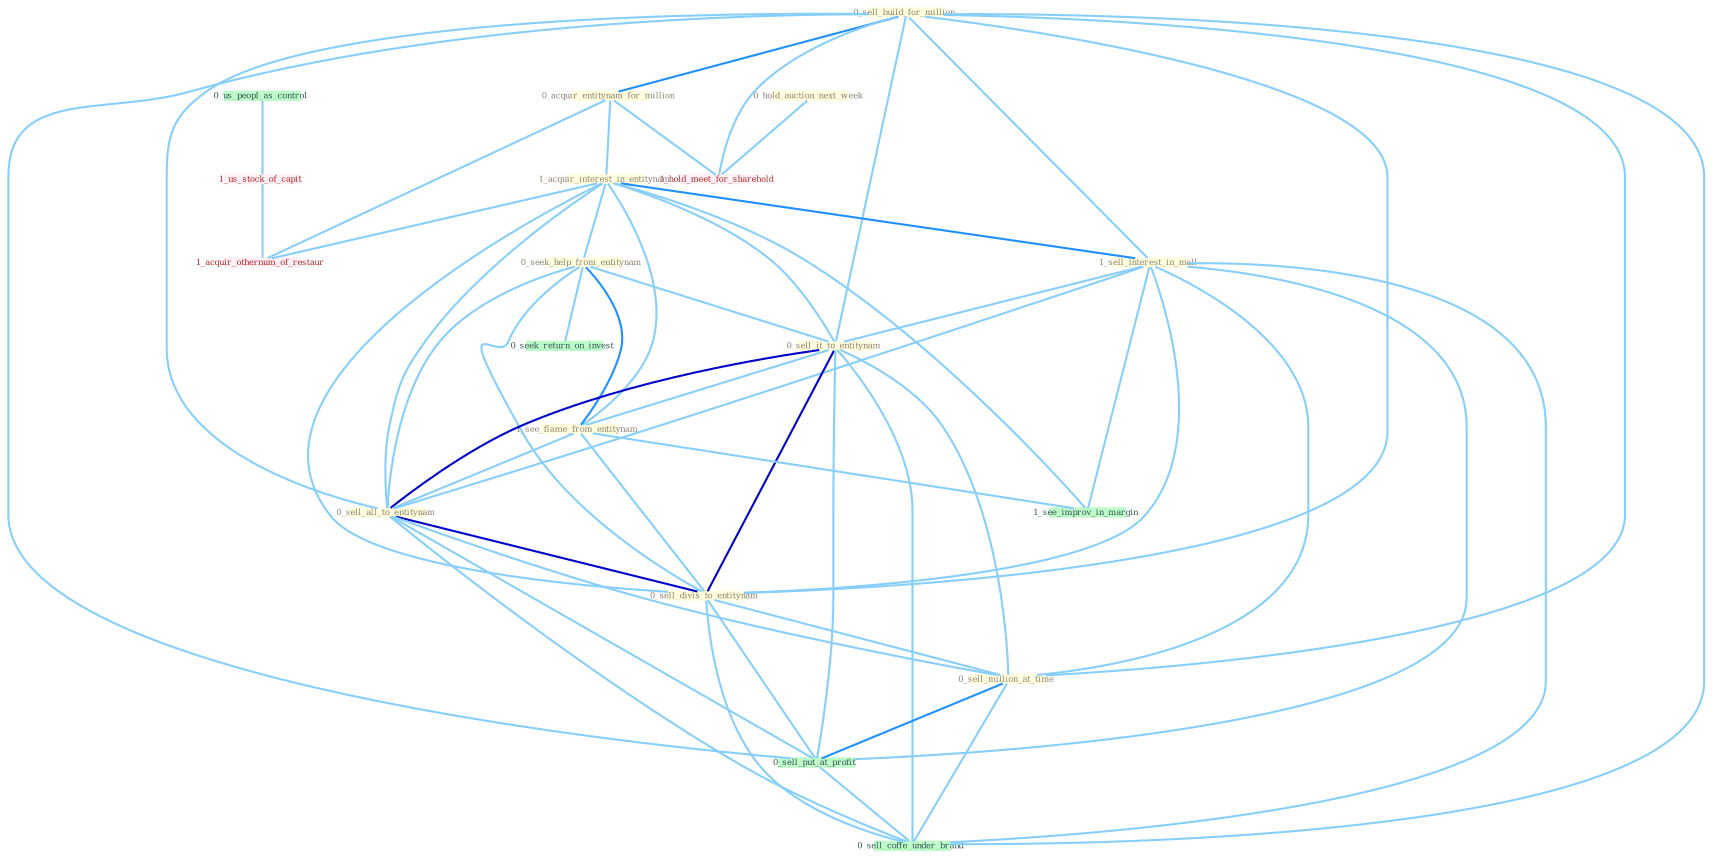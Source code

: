 Graph G{ 
    node
    [shape=polygon,style=filled,width=.5,height=.06,color="#BDFCC9",fixedsize=true,fontsize=4,
    fontcolor="#2f4f4f"];
    {node
    [color="#ffffe0", fontcolor="#8b7d6b"] "0_sell_build_for_million " "0_acquir_entitynam_for_million " "1_acquir_interest_in_entitynam " "1_sell_interest_in_mall " "0_seek_help_from_entitynam " "0_sell_it_to_entitynam " "1_see_flame_from_entitynam " "0_sell_all_to_entitynam " "0_hold_auction_next_week " "0_sell_divis_to_entitynam " "0_sell_million_at_time "}
{node [color="#fff0f5", fontcolor="#b22222"] "1_us_stock_of_capit " "1_hold_meet_for_sharehold " "1_acquir_othernum_of_restaur "}
edge [color="#B0E2FF"];

	"0_sell_build_for_million " -- "0_acquir_entitynam_for_million " [w="2", color="#1e90ff" , len=0.8];
	"0_sell_build_for_million " -- "1_sell_interest_in_mall " [w="1", color="#87cefa" ];
	"0_sell_build_for_million " -- "0_sell_it_to_entitynam " [w="1", color="#87cefa" ];
	"0_sell_build_for_million " -- "0_sell_all_to_entitynam " [w="1", color="#87cefa" ];
	"0_sell_build_for_million " -- "0_sell_divis_to_entitynam " [w="1", color="#87cefa" ];
	"0_sell_build_for_million " -- "0_sell_million_at_time " [w="1", color="#87cefa" ];
	"0_sell_build_for_million " -- "0_sell_put_at_profit " [w="1", color="#87cefa" ];
	"0_sell_build_for_million " -- "0_sell_coffe_under_brand " [w="1", color="#87cefa" ];
	"0_sell_build_for_million " -- "1_hold_meet_for_sharehold " [w="1", color="#87cefa" ];
	"0_acquir_entitynam_for_million " -- "1_acquir_interest_in_entitynam " [w="1", color="#87cefa" ];
	"0_acquir_entitynam_for_million " -- "1_hold_meet_for_sharehold " [w="1", color="#87cefa" ];
	"0_acquir_entitynam_for_million " -- "1_acquir_othernum_of_restaur " [w="1", color="#87cefa" ];
	"1_acquir_interest_in_entitynam " -- "1_sell_interest_in_mall " [w="2", color="#1e90ff" , len=0.8];
	"1_acquir_interest_in_entitynam " -- "0_seek_help_from_entitynam " [w="1", color="#87cefa" ];
	"1_acquir_interest_in_entitynam " -- "0_sell_it_to_entitynam " [w="1", color="#87cefa" ];
	"1_acquir_interest_in_entitynam " -- "1_see_flame_from_entitynam " [w="1", color="#87cefa" ];
	"1_acquir_interest_in_entitynam " -- "0_sell_all_to_entitynam " [w="1", color="#87cefa" ];
	"1_acquir_interest_in_entitynam " -- "0_sell_divis_to_entitynam " [w="1", color="#87cefa" ];
	"1_acquir_interest_in_entitynam " -- "1_see_improv_in_margin " [w="1", color="#87cefa" ];
	"1_acquir_interest_in_entitynam " -- "1_acquir_othernum_of_restaur " [w="1", color="#87cefa" ];
	"1_sell_interest_in_mall " -- "0_sell_it_to_entitynam " [w="1", color="#87cefa" ];
	"1_sell_interest_in_mall " -- "0_sell_all_to_entitynam " [w="1", color="#87cefa" ];
	"1_sell_interest_in_mall " -- "0_sell_divis_to_entitynam " [w="1", color="#87cefa" ];
	"1_sell_interest_in_mall " -- "0_sell_million_at_time " [w="1", color="#87cefa" ];
	"1_sell_interest_in_mall " -- "0_sell_put_at_profit " [w="1", color="#87cefa" ];
	"1_sell_interest_in_mall " -- "1_see_improv_in_margin " [w="1", color="#87cefa" ];
	"1_sell_interest_in_mall " -- "0_sell_coffe_under_brand " [w="1", color="#87cefa" ];
	"0_seek_help_from_entitynam " -- "0_sell_it_to_entitynam " [w="1", color="#87cefa" ];
	"0_seek_help_from_entitynam " -- "1_see_flame_from_entitynam " [w="2", color="#1e90ff" , len=0.8];
	"0_seek_help_from_entitynam " -- "0_sell_all_to_entitynam " [w="1", color="#87cefa" ];
	"0_seek_help_from_entitynam " -- "0_sell_divis_to_entitynam " [w="1", color="#87cefa" ];
	"0_seek_help_from_entitynam " -- "0_seek_return_on_invest " [w="1", color="#87cefa" ];
	"0_sell_it_to_entitynam " -- "1_see_flame_from_entitynam " [w="1", color="#87cefa" ];
	"0_sell_it_to_entitynam " -- "0_sell_all_to_entitynam " [w="3", color="#0000cd" , len=0.6];
	"0_sell_it_to_entitynam " -- "0_sell_divis_to_entitynam " [w="3", color="#0000cd" , len=0.6];
	"0_sell_it_to_entitynam " -- "0_sell_million_at_time " [w="1", color="#87cefa" ];
	"0_sell_it_to_entitynam " -- "0_sell_put_at_profit " [w="1", color="#87cefa" ];
	"0_sell_it_to_entitynam " -- "0_sell_coffe_under_brand " [w="1", color="#87cefa" ];
	"1_see_flame_from_entitynam " -- "0_sell_all_to_entitynam " [w="1", color="#87cefa" ];
	"1_see_flame_from_entitynam " -- "0_sell_divis_to_entitynam " [w="1", color="#87cefa" ];
	"1_see_flame_from_entitynam " -- "1_see_improv_in_margin " [w="1", color="#87cefa" ];
	"0_sell_all_to_entitynam " -- "0_sell_divis_to_entitynam " [w="3", color="#0000cd" , len=0.6];
	"0_sell_all_to_entitynam " -- "0_sell_million_at_time " [w="1", color="#87cefa" ];
	"0_sell_all_to_entitynam " -- "0_sell_put_at_profit " [w="1", color="#87cefa" ];
	"0_sell_all_to_entitynam " -- "0_sell_coffe_under_brand " [w="1", color="#87cefa" ];
	"0_hold_auction_next_week " -- "1_hold_meet_for_sharehold " [w="1", color="#87cefa" ];
	"0_sell_divis_to_entitynam " -- "0_sell_million_at_time " [w="1", color="#87cefa" ];
	"0_sell_divis_to_entitynam " -- "0_sell_put_at_profit " [w="1", color="#87cefa" ];
	"0_sell_divis_to_entitynam " -- "0_sell_coffe_under_brand " [w="1", color="#87cefa" ];
	"0_sell_million_at_time " -- "0_sell_put_at_profit " [w="2", color="#1e90ff" , len=0.8];
	"0_sell_million_at_time " -- "0_sell_coffe_under_brand " [w="1", color="#87cefa" ];
	"0_us_peopl_as_control " -- "1_us_stock_of_capit " [w="1", color="#87cefa" ];
	"0_sell_put_at_profit " -- "0_sell_coffe_under_brand " [w="1", color="#87cefa" ];
	"1_us_stock_of_capit " -- "1_acquir_othernum_of_restaur " [w="1", color="#87cefa" ];
}